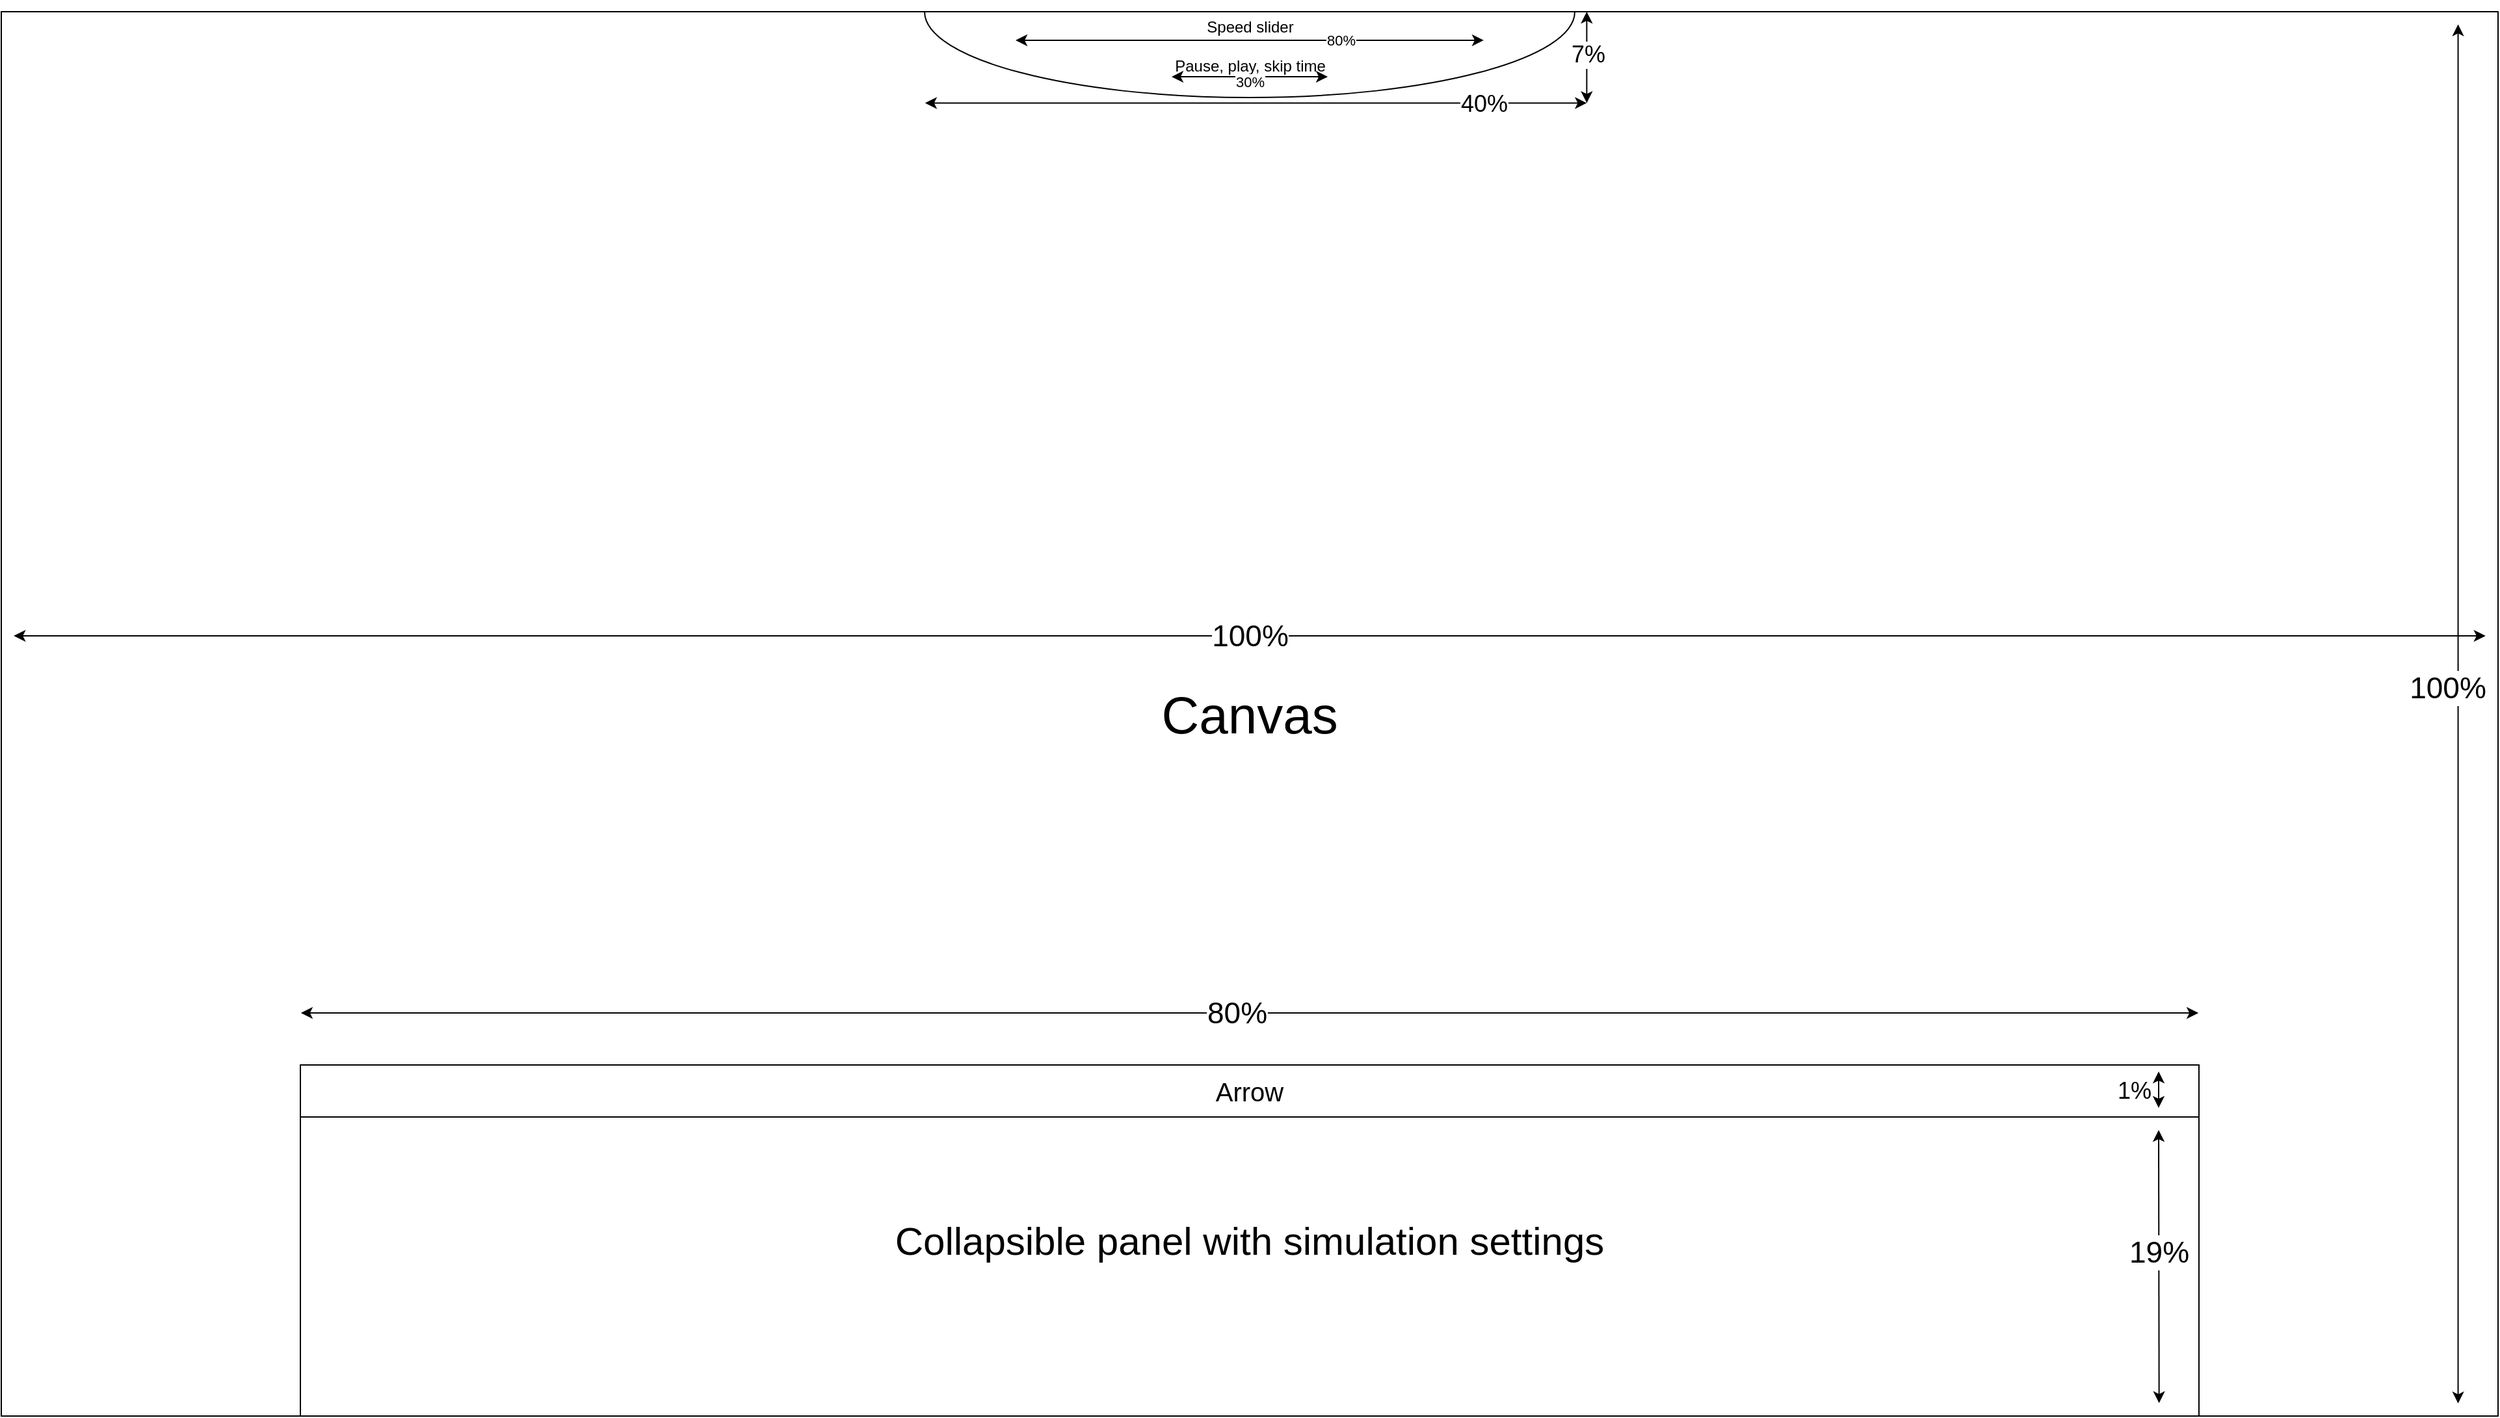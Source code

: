 <mxfile version="21.7.2" type="device">
  <diagram name="Page-1" id="4ZFtABs7IY-OqUCTexKL">
    <mxGraphModel dx="1401" dy="878" grid="1" gridSize="10" guides="1" tooltips="1" connect="1" arrows="1" fold="1" page="1" pageScale="1" pageWidth="827" pageHeight="1169" math="0" shadow="0">
      <root>
        <mxCell id="0" />
        <mxCell id="1" parent="0" />
        <mxCell id="phVD18hb0hxnVtuUQPZM-1" value="Canvas" style="rounded=0;whiteSpace=wrap;html=1;fontSize=40;" vertex="1" parent="1">
          <mxGeometry x="120" y="250" width="1920" height="1080" as="geometry" />
        </mxCell>
        <mxCell id="phVD18hb0hxnVtuUQPZM-2" value="Collapsible panel with simulation settings" style="rounded=0;whiteSpace=wrap;html=1;fontSize=30;" vertex="1" parent="1">
          <mxGeometry x="350" y="1060" width="1460" height="270" as="geometry" />
        </mxCell>
        <mxCell id="phVD18hb0hxnVtuUQPZM-3" value="" style="endArrow=classic;startArrow=classic;html=1;rounded=0;exitX=0.979;exitY=0.963;exitDx=0;exitDy=0;exitPerimeter=0;elbow=horizontal;" edge="1" parent="1" source="phVD18hb0hxnVtuUQPZM-2">
          <mxGeometry width="50" height="50" relative="1" as="geometry">
            <mxPoint x="1730" y="1250" as="sourcePoint" />
            <mxPoint x="1779" y="1110" as="targetPoint" />
          </mxGeometry>
        </mxCell>
        <mxCell id="phVD18hb0hxnVtuUQPZM-4" value="19%" style="edgeLabel;html=1;align=center;verticalAlign=middle;resizable=0;points=[];fontSize=23;" vertex="1" connectable="0" parent="phVD18hb0hxnVtuUQPZM-3">
          <mxGeometry x="0.302" relative="1" as="geometry">
            <mxPoint y="20" as="offset" />
          </mxGeometry>
        </mxCell>
        <mxCell id="phVD18hb0hxnVtuUQPZM-5" value="" style="endArrow=classic;startArrow=classic;html=1;rounded=0;exitX=0.88;exitY=0.833;exitDx=0;exitDy=0;exitPerimeter=0;entryX=0.12;entryY=0.833;entryDx=0;entryDy=0;entryPerimeter=0;" edge="1" parent="1">
          <mxGeometry width="50" height="50" relative="1" as="geometry">
            <mxPoint x="1809.6" y="1020.0" as="sourcePoint" />
            <mxPoint x="350.4" y="1020.0" as="targetPoint" />
          </mxGeometry>
        </mxCell>
        <mxCell id="phVD18hb0hxnVtuUQPZM-6" value="80%" style="edgeLabel;html=1;align=center;verticalAlign=middle;resizable=0;points=[];fontSize=23;" vertex="1" connectable="0" parent="phVD18hb0hxnVtuUQPZM-5">
          <mxGeometry x="0.302" relative="1" as="geometry">
            <mxPoint x="210" as="offset" />
          </mxGeometry>
        </mxCell>
        <mxCell id="phVD18hb0hxnVtuUQPZM-7" value="" style="endArrow=classic;startArrow=classic;html=1;rounded=0;exitX=0.984;exitY=0.991;exitDx=0;exitDy=0;exitPerimeter=0;entryX=0.984;entryY=0.009;entryDx=0;entryDy=0;entryPerimeter=0;" edge="1" parent="1" source="phVD18hb0hxnVtuUQPZM-1" target="phVD18hb0hxnVtuUQPZM-1">
          <mxGeometry width="50" height="50" relative="1" as="geometry">
            <mxPoint x="2009.66" y="1059.95" as="sourcePoint" />
            <mxPoint x="2009.66" y="929.95" as="targetPoint" />
          </mxGeometry>
        </mxCell>
        <mxCell id="phVD18hb0hxnVtuUQPZM-8" value="100%" style="edgeLabel;html=1;align=center;verticalAlign=middle;resizable=0;points=[];fontSize=23;" vertex="1" connectable="0" parent="phVD18hb0hxnVtuUQPZM-7">
          <mxGeometry x="0.302" relative="1" as="geometry">
            <mxPoint x="-9" y="140" as="offset" />
          </mxGeometry>
        </mxCell>
        <mxCell id="phVD18hb0hxnVtuUQPZM-9" value="" style="endArrow=classic;startArrow=classic;html=1;rounded=0;exitX=0.995;exitY=0.028;exitDx=0;exitDy=0;exitPerimeter=0;entryX=0.005;entryY=0.028;entryDx=0;entryDy=0;entryPerimeter=0;" edge="1" parent="1">
          <mxGeometry width="50" height="50" relative="1" as="geometry">
            <mxPoint x="2030.4" y="730" as="sourcePoint" />
            <mxPoint x="129.6" y="730" as="targetPoint" />
          </mxGeometry>
        </mxCell>
        <mxCell id="phVD18hb0hxnVtuUQPZM-10" value="100%" style="edgeLabel;html=1;align=center;verticalAlign=middle;resizable=0;points=[];fontSize=23;" vertex="1" connectable="0" parent="phVD18hb0hxnVtuUQPZM-9">
          <mxGeometry x="0.302" relative="1" as="geometry">
            <mxPoint x="287" as="offset" />
          </mxGeometry>
        </mxCell>
        <mxCell id="phVD18hb0hxnVtuUQPZM-12" value="" style="verticalLabelPosition=bottom;verticalAlign=top;html=1;shape=mxgraph.basic.half_circle" vertex="1" parent="1">
          <mxGeometry x="830" y="250" width="500" height="66" as="geometry" />
        </mxCell>
        <mxCell id="phVD18hb0hxnVtuUQPZM-13" value="Pause, play, skip time" style="text;html=1;align=center;verticalAlign=middle;resizable=0;points=[];autosize=1;strokeColor=none;fillColor=none;" vertex="1" parent="1">
          <mxGeometry x="1010" y="277" width="140" height="30" as="geometry" />
        </mxCell>
        <mxCell id="phVD18hb0hxnVtuUQPZM-14" value="Speed slider" style="text;html=1;align=center;verticalAlign=middle;resizable=0;points=[];autosize=1;strokeColor=none;fillColor=none;" vertex="1" parent="1">
          <mxGeometry x="1035" y="247" width="90" height="30" as="geometry" />
        </mxCell>
        <mxCell id="phVD18hb0hxnVtuUQPZM-15" value="" style="endArrow=classic;startArrow=classic;html=1;rounded=0;entryX=0.86;entryY=0.333;entryDx=0;entryDy=0;entryPerimeter=0;exitX=0.14;exitY=0.333;exitDx=0;exitDy=0;exitPerimeter=0;" edge="1" parent="1" source="phVD18hb0hxnVtuUQPZM-12" target="phVD18hb0hxnVtuUQPZM-12">
          <mxGeometry width="50" height="50" relative="1" as="geometry">
            <mxPoint x="1000" y="270" as="sourcePoint" />
            <mxPoint x="1050" y="220" as="targetPoint" />
          </mxGeometry>
        </mxCell>
        <mxCell id="phVD18hb0hxnVtuUQPZM-16" value="80%" style="edgeLabel;html=1;align=center;verticalAlign=middle;resizable=0;points=[];" vertex="1" connectable="0" parent="phVD18hb0hxnVtuUQPZM-15">
          <mxGeometry x="0.323" y="1" relative="1" as="geometry">
            <mxPoint x="12" y="1" as="offset" />
          </mxGeometry>
        </mxCell>
        <mxCell id="phVD18hb0hxnVtuUQPZM-17" value="" style="endArrow=classic;startArrow=classic;html=1;rounded=0;entryX=0.929;entryY=0.767;entryDx=0;entryDy=0;entryPerimeter=0;exitX=0.071;exitY=0.767;exitDx=0;exitDy=0;exitPerimeter=0;" edge="1" parent="1" source="phVD18hb0hxnVtuUQPZM-13" target="phVD18hb0hxnVtuUQPZM-13">
          <mxGeometry width="50" height="50" relative="1" as="geometry">
            <mxPoint x="960" y="390" as="sourcePoint" />
            <mxPoint x="1010" y="340" as="targetPoint" />
          </mxGeometry>
        </mxCell>
        <mxCell id="phVD18hb0hxnVtuUQPZM-18" value="30%" style="edgeLabel;html=1;align=center;verticalAlign=middle;resizable=0;points=[];" vertex="1" connectable="0" parent="phVD18hb0hxnVtuUQPZM-17">
          <mxGeometry x="0.191" relative="1" as="geometry">
            <mxPoint x="-12" y="4" as="offset" />
          </mxGeometry>
        </mxCell>
        <mxCell id="phVD18hb0hxnVtuUQPZM-19" value="" style="endArrow=classic;startArrow=classic;html=1;rounded=0;entryX=0.635;entryY=0;entryDx=0;entryDy=0;entryPerimeter=0;exitX=0.635;exitY=0.065;exitDx=0;exitDy=0;exitPerimeter=0;" edge="1" parent="1" source="phVD18hb0hxnVtuUQPZM-1" target="phVD18hb0hxnVtuUQPZM-1">
          <mxGeometry width="50" height="50" relative="1" as="geometry">
            <mxPoint x="1320" y="310" as="sourcePoint" />
            <mxPoint x="1370" y="260" as="targetPoint" />
          </mxGeometry>
        </mxCell>
        <mxCell id="phVD18hb0hxnVtuUQPZM-20" value="7%" style="edgeLabel;html=1;align=center;verticalAlign=middle;resizable=0;points=[];fontSize=18;" vertex="1" connectable="0" parent="phVD18hb0hxnVtuUQPZM-19">
          <mxGeometry x="-0.368" y="-1" relative="1" as="geometry">
            <mxPoint y="-15" as="offset" />
          </mxGeometry>
        </mxCell>
        <mxCell id="phVD18hb0hxnVtuUQPZM-21" value="" style="endArrow=classic;startArrow=classic;html=1;rounded=0;entryX=0.635;entryY=0.065;entryDx=0;entryDy=0;entryPerimeter=0;exitX=0.37;exitY=0.065;exitDx=0;exitDy=0;exitPerimeter=0;" edge="1" parent="1" source="phVD18hb0hxnVtuUQPZM-1" target="phVD18hb0hxnVtuUQPZM-1">
          <mxGeometry width="50" height="50" relative="1" as="geometry">
            <mxPoint x="1040" y="410" as="sourcePoint" />
            <mxPoint x="1090" y="360" as="targetPoint" />
          </mxGeometry>
        </mxCell>
        <mxCell id="phVD18hb0hxnVtuUQPZM-22" value="40%" style="edgeLabel;html=1;align=center;verticalAlign=middle;resizable=0;points=[];fontSize=18;" vertex="1" connectable="0" parent="phVD18hb0hxnVtuUQPZM-21">
          <mxGeometry x="0.086" y="-1" relative="1" as="geometry">
            <mxPoint x="153" as="offset" />
          </mxGeometry>
        </mxCell>
        <mxCell id="phVD18hb0hxnVtuUQPZM-23" value="Arrow" style="rounded=0;whiteSpace=wrap;html=1;fontSize=20;" vertex="1" parent="1">
          <mxGeometry x="350" y="1060" width="1460" height="40" as="geometry" />
        </mxCell>
        <mxCell id="phVD18hb0hxnVtuUQPZM-24" value="" style="endArrow=classic;startArrow=classic;html=1;rounded=0;elbow=horizontal;" edge="1" parent="1">
          <mxGeometry width="50" height="50" relative="1" as="geometry">
            <mxPoint x="1779" y="1093" as="sourcePoint" />
            <mxPoint x="1779" y="1065" as="targetPoint" />
          </mxGeometry>
        </mxCell>
        <mxCell id="phVD18hb0hxnVtuUQPZM-25" value="1%" style="edgeLabel;html=1;align=center;verticalAlign=middle;resizable=0;points=[];fontSize=18;" vertex="1" connectable="0" parent="phVD18hb0hxnVtuUQPZM-24">
          <mxGeometry x="0.302" relative="1" as="geometry">
            <mxPoint x="-19" y="5" as="offset" />
          </mxGeometry>
        </mxCell>
      </root>
    </mxGraphModel>
  </diagram>
</mxfile>
